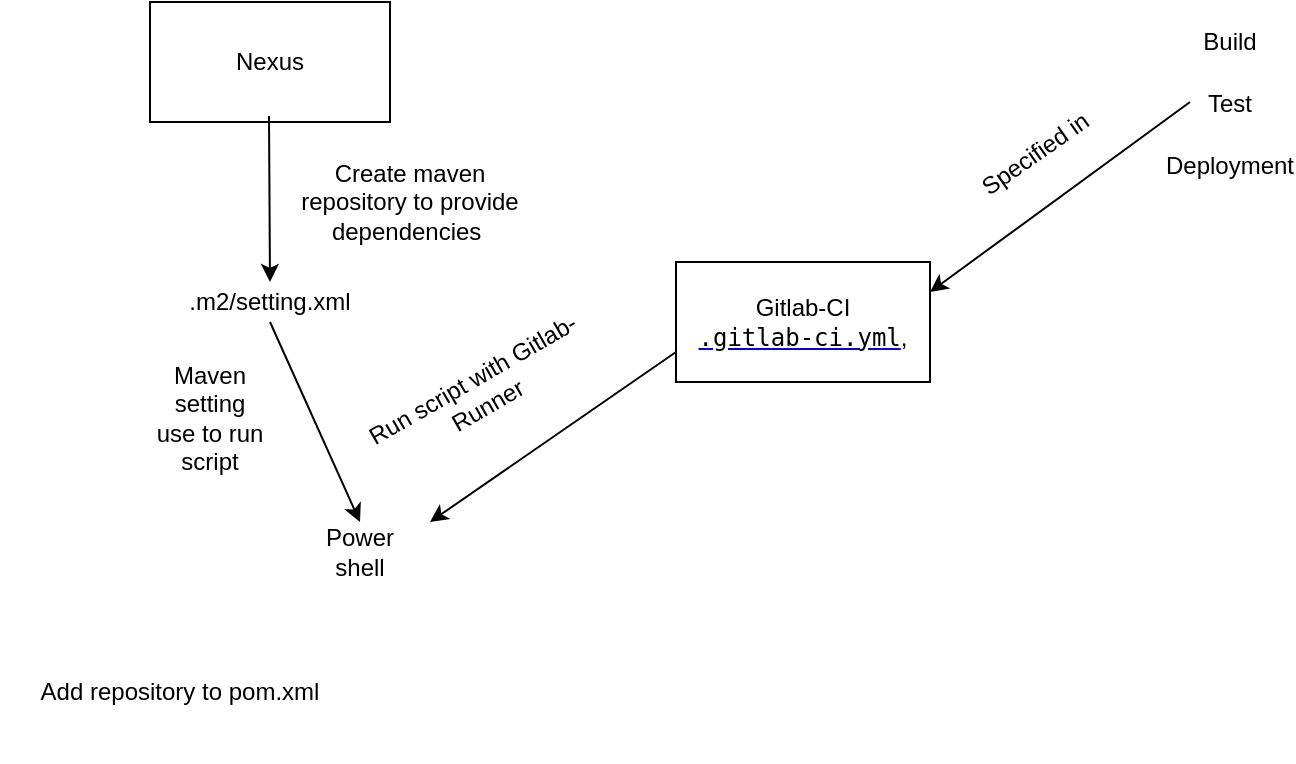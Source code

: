 <mxfile version="10.9.0" type="device"><diagram name="Page-1" id="c7558073-3199-34d8-9f00-42111426c3f3"><mxGraphModel dx="932" dy="573" grid="1" gridSize="10" guides="1" tooltips="1" connect="1" arrows="1" fold="1" page="1" pageScale="1" pageWidth="826" pageHeight="1169" background="#ffffff" math="0" shadow="0"><root><mxCell id="0"/><mxCell id="1" parent="0"/><mxCell id="nkLOvE_Q73qPDycWk9OA-96" value="Gitlab-CI&lt;br&gt;&lt;a href=&quot;https://docs.gitlab.com/ee/ci/yaml/README.html&quot;&gt;&lt;code&gt;&lt;font color=&quot;#000000&quot;&gt;.gitlab-ci.yml&lt;/font&gt;&lt;/code&gt;&lt;/a&gt;&lt;span&gt;,&lt;/span&gt;&lt;br&gt;" style="rounded=0;whiteSpace=wrap;html=1;" vertex="1" parent="1"><mxGeometry x="353" y="780" width="127" height="60" as="geometry"/></mxCell><mxCell id="nkLOvE_Q73qPDycWk9OA-101" value="Build" style="text;html=1;strokeColor=none;fillColor=none;align=center;verticalAlign=middle;whiteSpace=wrap;rounded=0;" vertex="1" parent="1"><mxGeometry x="610" y="660" width="40" height="20" as="geometry"/></mxCell><mxCell id="nkLOvE_Q73qPDycWk9OA-102" value="Test" style="text;html=1;strokeColor=none;fillColor=none;align=center;verticalAlign=middle;whiteSpace=wrap;rounded=0;" vertex="1" parent="1"><mxGeometry x="610" y="691" width="40" height="20" as="geometry"/></mxCell><mxCell id="nkLOvE_Q73qPDycWk9OA-103" value="Deployment" style="text;html=1;strokeColor=none;fillColor=none;align=center;verticalAlign=middle;whiteSpace=wrap;rounded=0;" vertex="1" parent="1"><mxGeometry x="610" y="722" width="40" height="20" as="geometry"/></mxCell><mxCell id="nkLOvE_Q73qPDycWk9OA-104" value="" style="endArrow=classic;html=1;entryX=1;entryY=0.25;entryDx=0;entryDy=0;" edge="1" parent="1" target="nkLOvE_Q73qPDycWk9OA-96"><mxGeometry width="50" height="50" relative="1" as="geometry"><mxPoint x="610" y="700" as="sourcePoint"/><mxPoint x="400" y="860" as="targetPoint"/></mxGeometry></mxCell><mxCell id="nkLOvE_Q73qPDycWk9OA-105" value="Specified in" style="text;html=1;strokeColor=none;fillColor=none;align=center;verticalAlign=middle;whiteSpace=wrap;rounded=0;rotation=-35;direction=north;" vertex="1" parent="1"><mxGeometry x="480" y="711" width="105" height="29" as="geometry"/></mxCell><mxCell id="nkLOvE_Q73qPDycWk9OA-108" value="" style="endArrow=classic;html=1;exitX=0;exitY=0.75;exitDx=0;exitDy=0;" edge="1" parent="1" source="nkLOvE_Q73qPDycWk9OA-96"><mxGeometry width="50" height="50" relative="1" as="geometry"><mxPoint x="350" y="910" as="sourcePoint"/><mxPoint x="230" y="910" as="targetPoint"/></mxGeometry></mxCell><mxCell id="nkLOvE_Q73qPDycWk9OA-109" value="Run script with Gitlab-Runner" style="text;html=1;strokeColor=none;fillColor=none;align=center;verticalAlign=middle;whiteSpace=wrap;rounded=0;rotation=-30;" vertex="1" parent="1"><mxGeometry x="190" y="820" width="130" height="50" as="geometry"/></mxCell><mxCell id="nkLOvE_Q73qPDycWk9OA-113" value="Power shell" style="text;html=1;strokeColor=none;fillColor=none;align=center;verticalAlign=middle;whiteSpace=wrap;rounded=0;" vertex="1" parent="1"><mxGeometry x="170" y="910" width="50" height="30" as="geometry"/></mxCell><mxCell id="nkLOvE_Q73qPDycWk9OA-116" value="Nexus" style="rounded=0;whiteSpace=wrap;html=1;" vertex="1" parent="1"><mxGeometry x="90" y="650" width="120" height="60" as="geometry"/></mxCell><mxCell id="nkLOvE_Q73qPDycWk9OA-119" value="" style="endArrow=classic;html=1;" edge="1" parent="1"><mxGeometry width="50" height="50" relative="1" as="geometry"><mxPoint x="149.5" y="707" as="sourcePoint"/><mxPoint x="150" y="790" as="targetPoint"/></mxGeometry></mxCell><mxCell id="nkLOvE_Q73qPDycWk9OA-120" value="Create maven repository to provide dependencies&amp;nbsp;" style="text;html=1;strokeColor=none;fillColor=none;align=center;verticalAlign=middle;whiteSpace=wrap;rounded=0;" vertex="1" parent="1"><mxGeometry x="155" y="720" width="130" height="60" as="geometry"/></mxCell><mxCell id="nkLOvE_Q73qPDycWk9OA-121" value=".m2/setting.xml" style="text;html=1;strokeColor=none;fillColor=none;align=center;verticalAlign=middle;whiteSpace=wrap;rounded=0;" vertex="1" parent="1"><mxGeometry x="115" y="790" width="70" height="20" as="geometry"/></mxCell><mxCell id="nkLOvE_Q73qPDycWk9OA-122" value="" style="endArrow=classic;html=1;exitX=0.5;exitY=1;exitDx=0;exitDy=0;entryX=0.5;entryY=0;entryDx=0;entryDy=0;" edge="1" parent="1" source="nkLOvE_Q73qPDycWk9OA-121" target="nkLOvE_Q73qPDycWk9OA-113"><mxGeometry width="50" height="50" relative="1" as="geometry"><mxPoint x="90" y="1010" as="sourcePoint"/><mxPoint x="90" y="1060" as="targetPoint"/></mxGeometry></mxCell><mxCell id="nkLOvE_Q73qPDycWk9OA-123" value="Maven setting use to run script" style="text;html=1;strokeColor=none;fillColor=none;align=center;verticalAlign=middle;whiteSpace=wrap;rounded=0;" vertex="1" parent="1"><mxGeometry x="90" y="835" width="60" height="45" as="geometry"/></mxCell><mxCell id="nkLOvE_Q73qPDycWk9OA-124" value="Add repository to pom.xml" style="text;html=1;strokeColor=none;fillColor=none;align=center;verticalAlign=middle;whiteSpace=wrap;rounded=0;" vertex="1" parent="1"><mxGeometry x="15" y="960" width="180" height="70" as="geometry"/></mxCell></root></mxGraphModel></diagram></mxfile>